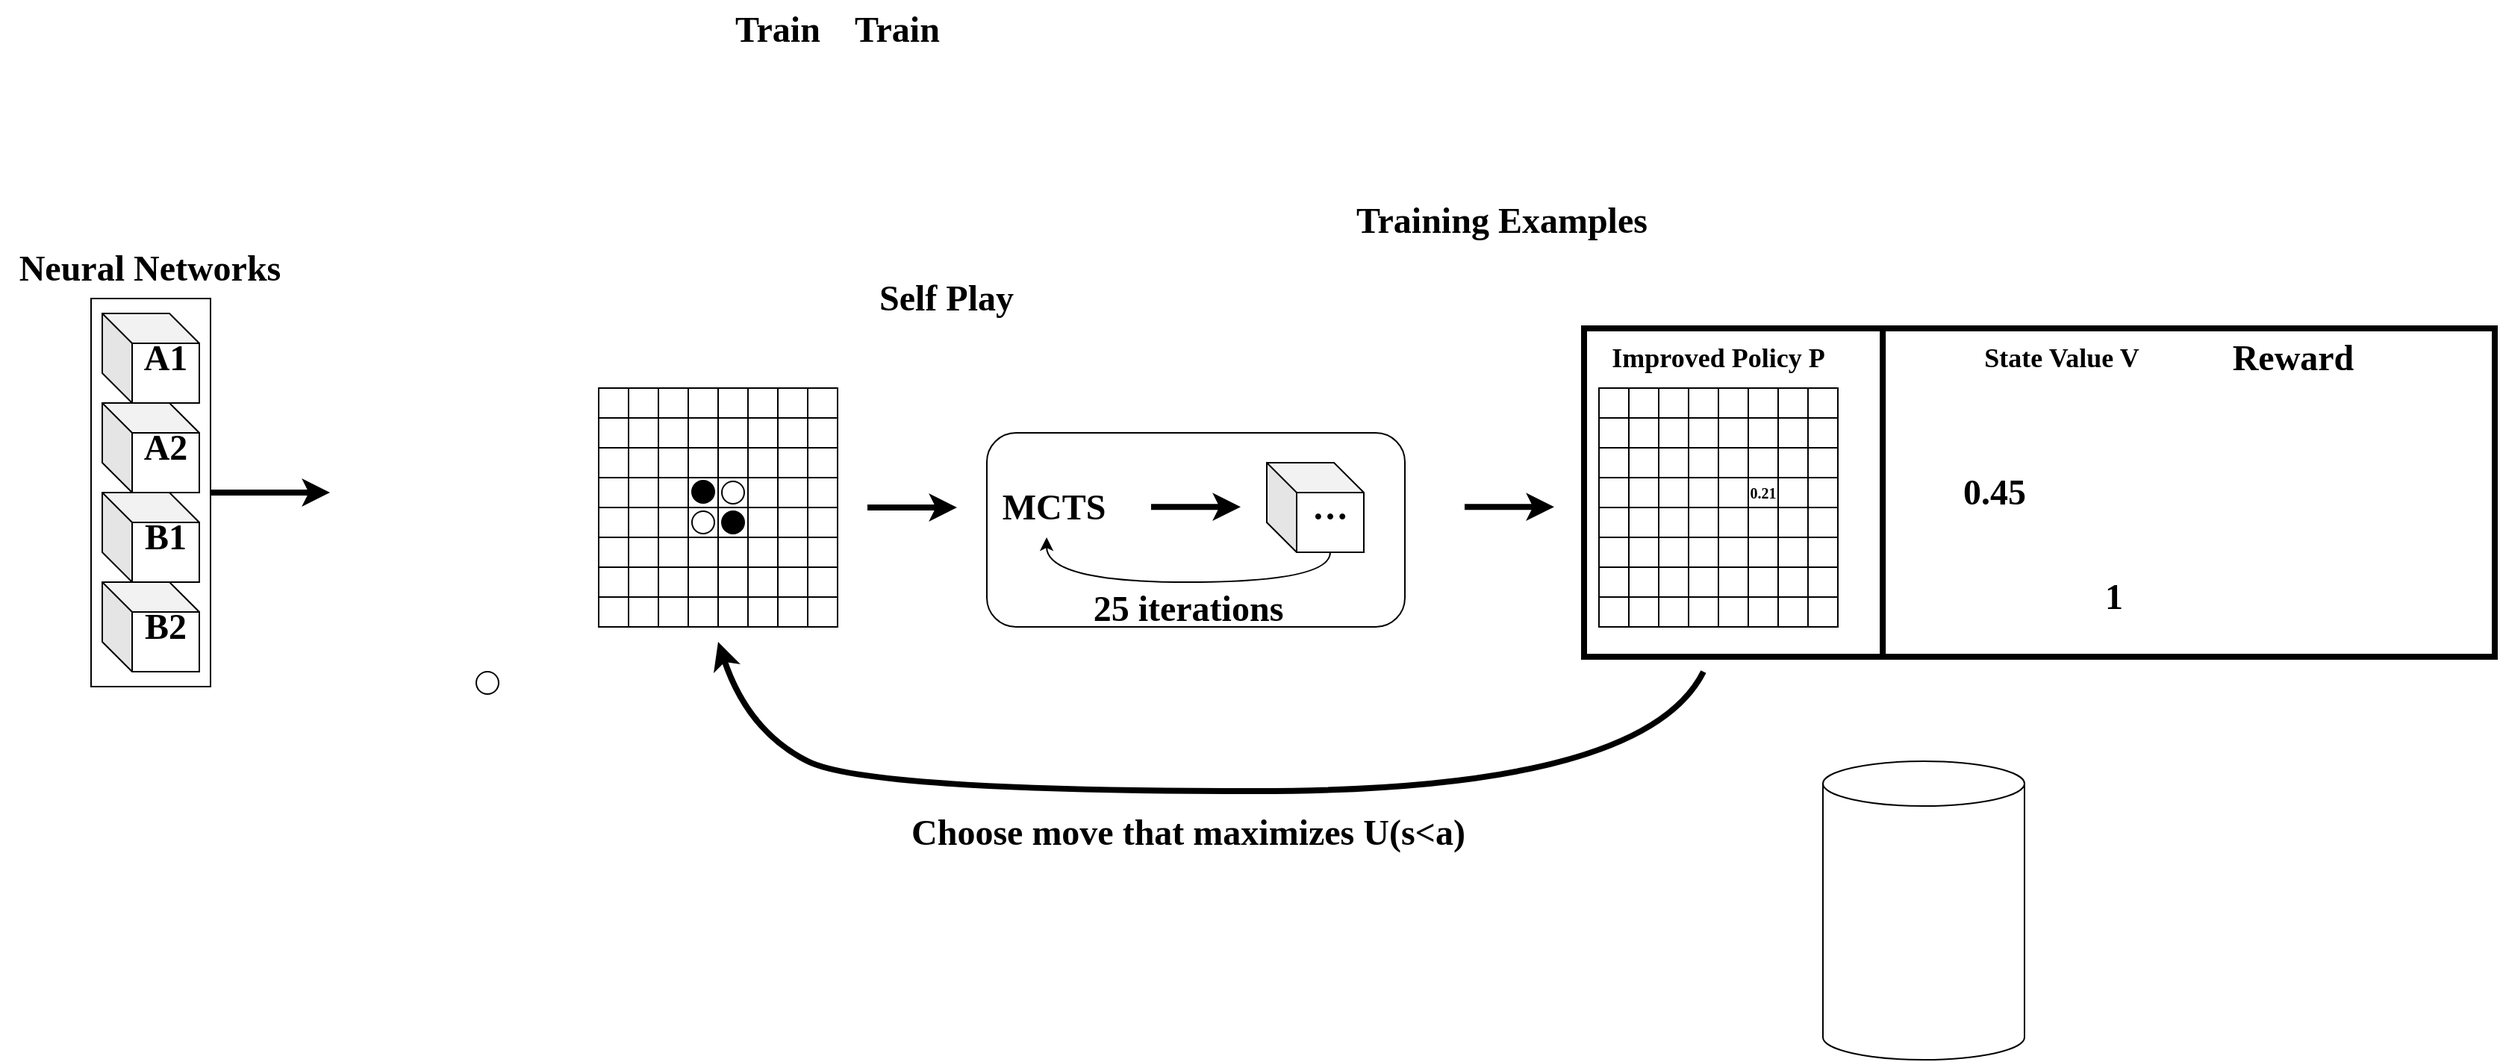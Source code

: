 <mxfile version="21.0.10" type="github">
  <diagram name="Page-1" id="_B4BeU5DoNyazo_gWRnJ">
    <mxGraphModel dx="440" dy="372" grid="1" gridSize="10" guides="1" tooltips="1" connect="1" arrows="1" fold="1" page="1" pageScale="1" pageWidth="1400" pageHeight="1100" math="0" shadow="0">
      <root>
        <mxCell id="0" />
        <mxCell id="1" parent="0" />
        <mxCell id="KX2G0ClOtOz7CE5KhIWY-155" value="" style="rounded=1;whiteSpace=wrap;html=1;fillColor=none;movable=1;resizable=1;rotatable=1;deletable=1;editable=1;locked=0;connectable=1;" vertex="1" parent="1">
          <mxGeometry x="760" y="520" width="280" height="130" as="geometry" />
        </mxCell>
        <mxCell id="ciVCbVhhYI-BDBuRR6O5-1" value="" style="shape=cube;whiteSpace=wrap;html=1;boundedLbl=1;backgroundOutline=1;darkOpacity=0.05;darkOpacity2=0.1;" parent="1" vertex="1">
          <mxGeometry x="167.5" y="440" width="65" height="60" as="geometry" />
        </mxCell>
        <mxCell id="ciVCbVhhYI-BDBuRR6O5-2" value="" style="shape=cube;whiteSpace=wrap;html=1;boundedLbl=1;backgroundOutline=1;darkOpacity=0.05;darkOpacity2=0.1;" parent="1" vertex="1">
          <mxGeometry x="167.5" y="500" width="65" height="60" as="geometry" />
        </mxCell>
        <mxCell id="ciVCbVhhYI-BDBuRR6O5-3" value="&lt;p style=&quot;line-height: 120%;&quot;&gt;&lt;b&gt;&lt;font style=&quot;font-size: 24px;&quot; face=&quot;Times New Roman&quot;&gt;Training Examples&lt;/font&gt;&lt;/b&gt;&lt;/p&gt;" style="text;html=1;strokeColor=none;fillColor=none;align=center;verticalAlign=middle;whiteSpace=wrap;rounded=0;" parent="1" vertex="1">
          <mxGeometry x="980" y="360" width="250" height="40" as="geometry" />
        </mxCell>
        <mxCell id="ciVCbVhhYI-BDBuRR6O5-4" value="&lt;b&gt;&lt;font style=&quot;font-size: 24px;&quot; face=&quot;Times New Roman&quot;&gt;Self Play&lt;/font&gt;&lt;/b&gt;" style="text;html=1;strokeColor=none;fillColor=none;align=center;verticalAlign=middle;whiteSpace=wrap;rounded=0;" parent="1" vertex="1">
          <mxGeometry x="652.5" y="410" width="160" height="40" as="geometry" />
        </mxCell>
        <mxCell id="ciVCbVhhYI-BDBuRR6O5-5" value="&lt;b&gt;&lt;font style=&quot;font-size: 24px;&quot; face=&quot;Times New Roman&quot;&gt;Train&lt;/font&gt;&lt;/b&gt;" style="text;html=1;strokeColor=none;fillColor=none;align=center;verticalAlign=middle;whiteSpace=wrap;rounded=0;" parent="1" vertex="1">
          <mxGeometry x="590" y="230" width="60" height="40" as="geometry" />
        </mxCell>
        <mxCell id="ciVCbVhhYI-BDBuRR6O5-6" value="&lt;b&gt;&lt;font style=&quot;font-size: 24px;&quot; face=&quot;Times New Roman&quot;&gt;Train&lt;/font&gt;&lt;/b&gt;" style="text;html=1;strokeColor=none;fillColor=none;align=center;verticalAlign=middle;whiteSpace=wrap;rounded=0;" parent="1" vertex="1">
          <mxGeometry x="670" y="230" width="60" height="40" as="geometry" />
        </mxCell>
        <mxCell id="ciVCbVhhYI-BDBuRR6O5-9" value="" style="shape=cube;whiteSpace=wrap;html=1;boundedLbl=1;backgroundOutline=1;darkOpacity=0.05;darkOpacity2=0.1;" parent="1" vertex="1">
          <mxGeometry x="167.5" y="560" width="65" height="60" as="geometry" />
        </mxCell>
        <mxCell id="ciVCbVhhYI-BDBuRR6O5-11" value="" style="rounded=0;whiteSpace=wrap;html=1;fillColor=none;" parent="1" vertex="1">
          <mxGeometry x="160" y="430" width="80" height="260" as="geometry" />
        </mxCell>
        <mxCell id="ciVCbVhhYI-BDBuRR6O5-12" value="&lt;b&gt;&lt;font style=&quot;font-size: 24px;&quot; face=&quot;Times New Roman&quot;&gt;Neural Networks&lt;/font&gt;&lt;/b&gt;" style="text;html=1;strokeColor=none;fillColor=none;align=center;verticalAlign=middle;whiteSpace=wrap;rounded=0;" parent="1" vertex="1">
          <mxGeometry x="99.38" y="390" width="201.25" height="40" as="geometry" />
        </mxCell>
        <mxCell id="ciVCbVhhYI-BDBuRR6O5-14" value="" style="shape=cube;whiteSpace=wrap;html=1;boundedLbl=1;backgroundOutline=1;darkOpacity=0.05;darkOpacity2=0.1;" parent="1" vertex="1">
          <mxGeometry x="167.5" y="620" width="65" height="60" as="geometry" />
        </mxCell>
        <mxCell id="ciVCbVhhYI-BDBuRR6O5-15" value="&lt;b&gt;&lt;font style=&quot;font-size: 24px;&quot; face=&quot;Times New Roman&quot;&gt;A1&lt;/font&gt;&lt;/b&gt;" style="text;html=1;strokeColor=none;fillColor=none;align=center;verticalAlign=middle;whiteSpace=wrap;rounded=0;" parent="1" vertex="1">
          <mxGeometry x="180" y="450" width="60" height="40" as="geometry" />
        </mxCell>
        <mxCell id="ciVCbVhhYI-BDBuRR6O5-16" value="&lt;font size=&quot;5&quot; face=&quot;Times New Roman&quot;&gt;&lt;b&gt;A2&lt;/b&gt;&lt;/font&gt;" style="text;html=1;strokeColor=none;fillColor=none;align=center;verticalAlign=middle;whiteSpace=wrap;rounded=0;" parent="1" vertex="1">
          <mxGeometry x="180" y="510" width="60" height="40" as="geometry" />
        </mxCell>
        <mxCell id="ciVCbVhhYI-BDBuRR6O5-17" value="&lt;font size=&quot;5&quot; face=&quot;Times New Roman&quot;&gt;&lt;b&gt;B1&lt;/b&gt;&lt;/font&gt;" style="text;html=1;strokeColor=none;fillColor=none;align=center;verticalAlign=middle;whiteSpace=wrap;rounded=0;" parent="1" vertex="1">
          <mxGeometry x="180" y="570" width="60" height="40" as="geometry" />
        </mxCell>
        <mxCell id="ciVCbVhhYI-BDBuRR6O5-18" value="&lt;font size=&quot;5&quot; face=&quot;Times New Roman&quot;&gt;&lt;b&gt;B2&lt;/b&gt;&lt;/font&gt;" style="text;html=1;strokeColor=none;fillColor=none;align=center;verticalAlign=middle;whiteSpace=wrap;rounded=0;" parent="1" vertex="1">
          <mxGeometry x="180" y="630" width="60" height="40" as="geometry" />
        </mxCell>
        <mxCell id="ciVCbVhhYI-BDBuRR6O5-20" value="" style="endArrow=classic;html=1;rounded=0;fontFamily=Helvetica;fontSize=12;fontColor=default;exitX=1;exitY=0.5;exitDx=0;exitDy=0;strokeWidth=4;" parent="1" source="ciVCbVhhYI-BDBuRR6O5-11" edge="1">
          <mxGeometry width="50" height="50" relative="1" as="geometry">
            <mxPoint x="270" y="570" as="sourcePoint" />
            <mxPoint x="320" y="560" as="targetPoint" />
          </mxGeometry>
        </mxCell>
        <mxCell id="KX2G0ClOtOz7CE5KhIWY-158" style="edgeStyle=orthogonalEdgeStyle;rounded=0;orthogonalLoop=1;jettySize=auto;html=1;entryX=0.429;entryY=1;entryDx=0;entryDy=0;entryPerimeter=0;curved=1;exitX=0;exitY=0;exitDx=42.5;exitDy=60;exitPerimeter=0;" edge="1" parent="1" source="ciVCbVhhYI-BDBuRR6O5-22" target="KX2G0ClOtOz7CE5KhIWY-154">
          <mxGeometry relative="1" as="geometry">
            <Array as="points">
              <mxPoint x="990" y="620" />
              <mxPoint x="800" y="620" />
            </Array>
          </mxGeometry>
        </mxCell>
        <mxCell id="ciVCbVhhYI-BDBuRR6O5-22" value="" style="shape=cube;whiteSpace=wrap;html=1;boundedLbl=1;backgroundOutline=1;darkOpacity=0.05;darkOpacity2=0.1;" parent="1" vertex="1">
          <mxGeometry x="947.5" y="540" width="65" height="60" as="geometry" />
        </mxCell>
        <mxCell id="ciVCbVhhYI-BDBuRR6O5-23" value="&lt;font size=&quot;5&quot; face=&quot;Times New Roman&quot;&gt;&lt;b&gt;…&lt;/b&gt;&lt;/font&gt;" style="text;html=1;strokeColor=none;fillColor=none;align=center;verticalAlign=middle;whiteSpace=wrap;rounded=0;" parent="1" vertex="1">
          <mxGeometry x="960" y="550" width="60" height="40" as="geometry" />
        </mxCell>
        <mxCell id="ciVCbVhhYI-BDBuRR6O5-24" value="" style="whiteSpace=wrap;html=1;aspect=fixed;rounded=0;strokeColor=default;fontFamily=Helvetica;fontSize=12;fontColor=default;fillColor=none;" parent="1" vertex="1">
          <mxGeometry x="500" y="490" width="20" height="20" as="geometry" />
        </mxCell>
        <mxCell id="ciVCbVhhYI-BDBuRR6O5-25" value="" style="whiteSpace=wrap;html=1;aspect=fixed;rounded=0;strokeColor=default;fontFamily=Helvetica;fontSize=12;fontColor=default;fillColor=none;" parent="1" vertex="1">
          <mxGeometry x="520" y="490" width="20" height="20" as="geometry" />
        </mxCell>
        <mxCell id="ciVCbVhhYI-BDBuRR6O5-26" value="" style="whiteSpace=wrap;html=1;aspect=fixed;rounded=0;strokeColor=default;fontFamily=Helvetica;fontSize=12;fontColor=default;fillColor=none;" parent="1" vertex="1">
          <mxGeometry x="540" y="490" width="20" height="20" as="geometry" />
        </mxCell>
        <mxCell id="ciVCbVhhYI-BDBuRR6O5-27" value="" style="whiteSpace=wrap;html=1;aspect=fixed;rounded=0;strokeColor=default;fontFamily=Helvetica;fontSize=12;fontColor=default;fillColor=none;" parent="1" vertex="1">
          <mxGeometry x="560" y="490" width="20" height="20" as="geometry" />
        </mxCell>
        <mxCell id="ciVCbVhhYI-BDBuRR6O5-28" value="" style="whiteSpace=wrap;html=1;aspect=fixed;rounded=0;strokeColor=default;fontFamily=Helvetica;fontSize=12;fontColor=default;fillColor=none;" parent="1" vertex="1">
          <mxGeometry x="580" y="490" width="20" height="20" as="geometry" />
        </mxCell>
        <mxCell id="ciVCbVhhYI-BDBuRR6O5-29" value="" style="whiteSpace=wrap;html=1;aspect=fixed;rounded=0;strokeColor=default;fontFamily=Helvetica;fontSize=12;fontColor=default;fillColor=none;" parent="1" vertex="1">
          <mxGeometry x="600" y="490" width="20" height="20" as="geometry" />
        </mxCell>
        <mxCell id="ciVCbVhhYI-BDBuRR6O5-30" value="" style="whiteSpace=wrap;html=1;aspect=fixed;rounded=0;strokeColor=default;fontFamily=Helvetica;fontSize=12;fontColor=default;fillColor=none;" parent="1" vertex="1">
          <mxGeometry x="620" y="490" width="20" height="20" as="geometry" />
        </mxCell>
        <mxCell id="ciVCbVhhYI-BDBuRR6O5-31" value="" style="whiteSpace=wrap;html=1;aspect=fixed;rounded=0;strokeColor=default;fontFamily=Helvetica;fontSize=12;fontColor=default;fillColor=none;" parent="1" vertex="1">
          <mxGeometry x="640" y="490" width="20" height="20" as="geometry" />
        </mxCell>
        <mxCell id="ciVCbVhhYI-BDBuRR6O5-40" value="" style="whiteSpace=wrap;html=1;aspect=fixed;rounded=0;strokeColor=default;fontFamily=Helvetica;fontSize=12;fontColor=default;fillColor=none;" parent="1" vertex="1">
          <mxGeometry x="500" y="510" width="20" height="20" as="geometry" />
        </mxCell>
        <mxCell id="ciVCbVhhYI-BDBuRR6O5-41" value="" style="whiteSpace=wrap;html=1;aspect=fixed;rounded=0;strokeColor=default;fontFamily=Helvetica;fontSize=12;fontColor=default;fillColor=none;" parent="1" vertex="1">
          <mxGeometry x="520" y="510" width="20" height="20" as="geometry" />
        </mxCell>
        <mxCell id="ciVCbVhhYI-BDBuRR6O5-42" value="" style="whiteSpace=wrap;html=1;aspect=fixed;rounded=0;strokeColor=default;fontFamily=Helvetica;fontSize=12;fontColor=default;fillColor=none;" parent="1" vertex="1">
          <mxGeometry x="540" y="510" width="20" height="20" as="geometry" />
        </mxCell>
        <mxCell id="ciVCbVhhYI-BDBuRR6O5-43" value="" style="whiteSpace=wrap;html=1;aspect=fixed;rounded=0;strokeColor=default;fontFamily=Helvetica;fontSize=12;fontColor=default;fillColor=none;" parent="1" vertex="1">
          <mxGeometry x="560" y="510" width="20" height="20" as="geometry" />
        </mxCell>
        <mxCell id="ciVCbVhhYI-BDBuRR6O5-44" value="" style="whiteSpace=wrap;html=1;aspect=fixed;rounded=0;strokeColor=default;fontFamily=Helvetica;fontSize=12;fontColor=default;fillColor=none;" parent="1" vertex="1">
          <mxGeometry x="580" y="510" width="20" height="20" as="geometry" />
        </mxCell>
        <mxCell id="ciVCbVhhYI-BDBuRR6O5-45" value="" style="whiteSpace=wrap;html=1;aspect=fixed;rounded=0;strokeColor=default;fontFamily=Helvetica;fontSize=12;fontColor=default;fillColor=none;" parent="1" vertex="1">
          <mxGeometry x="600" y="510" width="20" height="20" as="geometry" />
        </mxCell>
        <mxCell id="ciVCbVhhYI-BDBuRR6O5-46" value="" style="whiteSpace=wrap;html=1;aspect=fixed;rounded=0;strokeColor=default;fontFamily=Helvetica;fontSize=12;fontColor=default;fillColor=none;" parent="1" vertex="1">
          <mxGeometry x="620" y="510" width="20" height="20" as="geometry" />
        </mxCell>
        <mxCell id="ciVCbVhhYI-BDBuRR6O5-47" value="" style="whiteSpace=wrap;html=1;aspect=fixed;rounded=0;strokeColor=default;fontFamily=Helvetica;fontSize=12;fontColor=default;fillColor=none;" parent="1" vertex="1">
          <mxGeometry x="640" y="510" width="20" height="20" as="geometry" />
        </mxCell>
        <mxCell id="ciVCbVhhYI-BDBuRR6O5-48" value="" style="whiteSpace=wrap;html=1;aspect=fixed;rounded=0;strokeColor=default;fontFamily=Helvetica;fontSize=12;fontColor=default;fillColor=none;" parent="1" vertex="1">
          <mxGeometry x="500" y="530" width="20" height="20" as="geometry" />
        </mxCell>
        <mxCell id="ciVCbVhhYI-BDBuRR6O5-49" value="" style="whiteSpace=wrap;html=1;aspect=fixed;rounded=0;strokeColor=default;fontFamily=Helvetica;fontSize=12;fontColor=default;fillColor=none;" parent="1" vertex="1">
          <mxGeometry x="520" y="530" width="20" height="20" as="geometry" />
        </mxCell>
        <mxCell id="ciVCbVhhYI-BDBuRR6O5-50" value="" style="whiteSpace=wrap;html=1;aspect=fixed;rounded=0;strokeColor=default;fontFamily=Helvetica;fontSize=12;fontColor=default;fillColor=none;" parent="1" vertex="1">
          <mxGeometry x="540" y="530" width="20" height="20" as="geometry" />
        </mxCell>
        <mxCell id="ciVCbVhhYI-BDBuRR6O5-51" value="" style="whiteSpace=wrap;html=1;aspect=fixed;rounded=0;strokeColor=default;fontFamily=Helvetica;fontSize=12;fontColor=default;fillColor=none;" parent="1" vertex="1">
          <mxGeometry x="560" y="530" width="20" height="20" as="geometry" />
        </mxCell>
        <mxCell id="ciVCbVhhYI-BDBuRR6O5-52" value="" style="whiteSpace=wrap;html=1;aspect=fixed;rounded=0;strokeColor=default;fontFamily=Helvetica;fontSize=12;fontColor=default;fillColor=none;" parent="1" vertex="1">
          <mxGeometry x="580" y="530" width="20" height="20" as="geometry" />
        </mxCell>
        <mxCell id="ciVCbVhhYI-BDBuRR6O5-53" value="" style="whiteSpace=wrap;html=1;aspect=fixed;rounded=0;strokeColor=default;fontFamily=Helvetica;fontSize=12;fontColor=default;fillColor=none;" parent="1" vertex="1">
          <mxGeometry x="600" y="530" width="20" height="20" as="geometry" />
        </mxCell>
        <mxCell id="ciVCbVhhYI-BDBuRR6O5-54" value="" style="whiteSpace=wrap;html=1;aspect=fixed;rounded=0;strokeColor=default;fontFamily=Helvetica;fontSize=12;fontColor=default;fillColor=none;" parent="1" vertex="1">
          <mxGeometry x="620" y="530" width="20" height="20" as="geometry" />
        </mxCell>
        <mxCell id="ciVCbVhhYI-BDBuRR6O5-55" value="" style="whiteSpace=wrap;html=1;aspect=fixed;rounded=0;strokeColor=default;fontFamily=Helvetica;fontSize=12;fontColor=default;fillColor=none;" parent="1" vertex="1">
          <mxGeometry x="640" y="530" width="20" height="20" as="geometry" />
        </mxCell>
        <mxCell id="ciVCbVhhYI-BDBuRR6O5-80" value="" style="whiteSpace=wrap;html=1;aspect=fixed;rounded=0;strokeColor=default;fontFamily=Helvetica;fontSize=12;fontColor=default;fillColor=none;" parent="1" vertex="1">
          <mxGeometry x="500" y="550" width="20" height="20" as="geometry" />
        </mxCell>
        <mxCell id="ciVCbVhhYI-BDBuRR6O5-81" value="" style="whiteSpace=wrap;html=1;aspect=fixed;rounded=0;strokeColor=default;fontFamily=Helvetica;fontSize=12;fontColor=default;fillColor=none;" parent="1" vertex="1">
          <mxGeometry x="520" y="550" width="20" height="20" as="geometry" />
        </mxCell>
        <mxCell id="ciVCbVhhYI-BDBuRR6O5-82" value="" style="whiteSpace=wrap;html=1;aspect=fixed;rounded=0;strokeColor=default;fontFamily=Helvetica;fontSize=12;fontColor=default;fillColor=none;" parent="1" vertex="1">
          <mxGeometry x="540" y="550" width="20" height="20" as="geometry" />
        </mxCell>
        <mxCell id="ciVCbVhhYI-BDBuRR6O5-83" value="" style="whiteSpace=wrap;html=1;aspect=fixed;rounded=0;strokeColor=default;fontFamily=Helvetica;fontSize=12;fontColor=default;fillColor=none;" parent="1" vertex="1">
          <mxGeometry x="560" y="550" width="20" height="20" as="geometry" />
        </mxCell>
        <mxCell id="ciVCbVhhYI-BDBuRR6O5-84" value="" style="whiteSpace=wrap;html=1;aspect=fixed;rounded=0;strokeColor=default;fontFamily=Helvetica;fontSize=12;fontColor=default;fillColor=none;" parent="1" vertex="1">
          <mxGeometry x="580" y="550" width="20" height="20" as="geometry" />
        </mxCell>
        <mxCell id="ciVCbVhhYI-BDBuRR6O5-85" value="" style="whiteSpace=wrap;html=1;aspect=fixed;rounded=0;strokeColor=default;fontFamily=Helvetica;fontSize=12;fontColor=default;fillColor=none;" parent="1" vertex="1">
          <mxGeometry x="600" y="550" width="20" height="20" as="geometry" />
        </mxCell>
        <mxCell id="ciVCbVhhYI-BDBuRR6O5-86" value="" style="whiteSpace=wrap;html=1;aspect=fixed;rounded=0;strokeColor=default;fontFamily=Helvetica;fontSize=12;fontColor=default;fillColor=none;" parent="1" vertex="1">
          <mxGeometry x="620" y="550" width="20" height="20" as="geometry" />
        </mxCell>
        <mxCell id="ciVCbVhhYI-BDBuRR6O5-87" value="" style="whiteSpace=wrap;html=1;aspect=fixed;rounded=0;strokeColor=default;fontFamily=Helvetica;fontSize=12;fontColor=default;fillColor=none;" parent="1" vertex="1">
          <mxGeometry x="640" y="550" width="20" height="20" as="geometry" />
        </mxCell>
        <mxCell id="ciVCbVhhYI-BDBuRR6O5-216" value="" style="whiteSpace=wrap;html=1;aspect=fixed;rounded=0;strokeColor=default;fontFamily=Helvetica;fontSize=12;fontColor=default;fillColor=none;" parent="1" vertex="1">
          <mxGeometry x="500" y="570" width="20" height="20" as="geometry" />
        </mxCell>
        <mxCell id="ciVCbVhhYI-BDBuRR6O5-217" value="" style="whiteSpace=wrap;html=1;aspect=fixed;rounded=0;strokeColor=default;fontFamily=Helvetica;fontSize=12;fontColor=default;fillColor=none;" parent="1" vertex="1">
          <mxGeometry x="520" y="570" width="20" height="20" as="geometry" />
        </mxCell>
        <mxCell id="ciVCbVhhYI-BDBuRR6O5-218" value="" style="whiteSpace=wrap;html=1;aspect=fixed;rounded=0;strokeColor=default;fontFamily=Helvetica;fontSize=12;fontColor=default;fillColor=none;" parent="1" vertex="1">
          <mxGeometry x="540" y="570" width="20" height="20" as="geometry" />
        </mxCell>
        <mxCell id="ciVCbVhhYI-BDBuRR6O5-219" value="" style="whiteSpace=wrap;html=1;aspect=fixed;rounded=0;strokeColor=default;fontFamily=Helvetica;fontSize=12;fontColor=default;fillColor=none;" parent="1" vertex="1">
          <mxGeometry x="560" y="570" width="20" height="20" as="geometry" />
        </mxCell>
        <mxCell id="ciVCbVhhYI-BDBuRR6O5-220" value="" style="whiteSpace=wrap;html=1;aspect=fixed;rounded=0;strokeColor=default;fontFamily=Helvetica;fontSize=12;fontColor=default;fillColor=none;" parent="1" vertex="1">
          <mxGeometry x="580" y="570" width="20" height="20" as="geometry" />
        </mxCell>
        <mxCell id="ciVCbVhhYI-BDBuRR6O5-221" value="" style="whiteSpace=wrap;html=1;aspect=fixed;rounded=0;strokeColor=default;fontFamily=Helvetica;fontSize=12;fontColor=default;fillColor=none;" parent="1" vertex="1">
          <mxGeometry x="600" y="570" width="20" height="20" as="geometry" />
        </mxCell>
        <mxCell id="ciVCbVhhYI-BDBuRR6O5-222" value="" style="whiteSpace=wrap;html=1;aspect=fixed;rounded=0;strokeColor=default;fontFamily=Helvetica;fontSize=12;fontColor=default;fillColor=none;" parent="1" vertex="1">
          <mxGeometry x="620" y="570" width="20" height="20" as="geometry" />
        </mxCell>
        <mxCell id="ciVCbVhhYI-BDBuRR6O5-223" value="" style="whiteSpace=wrap;html=1;aspect=fixed;rounded=0;strokeColor=default;fontFamily=Helvetica;fontSize=12;fontColor=default;fillColor=none;" parent="1" vertex="1">
          <mxGeometry x="640" y="570" width="20" height="20" as="geometry" />
        </mxCell>
        <mxCell id="ciVCbVhhYI-BDBuRR6O5-224" value="" style="whiteSpace=wrap;html=1;aspect=fixed;rounded=0;strokeColor=default;fontFamily=Helvetica;fontSize=12;fontColor=default;fillColor=none;" parent="1" vertex="1">
          <mxGeometry x="500" y="590" width="20" height="20" as="geometry" />
        </mxCell>
        <mxCell id="ciVCbVhhYI-BDBuRR6O5-225" value="" style="whiteSpace=wrap;html=1;aspect=fixed;rounded=0;strokeColor=default;fontFamily=Helvetica;fontSize=12;fontColor=default;fillColor=none;" parent="1" vertex="1">
          <mxGeometry x="520" y="590" width="20" height="20" as="geometry" />
        </mxCell>
        <mxCell id="ciVCbVhhYI-BDBuRR6O5-226" value="" style="whiteSpace=wrap;html=1;aspect=fixed;rounded=0;strokeColor=default;fontFamily=Helvetica;fontSize=12;fontColor=default;fillColor=none;" parent="1" vertex="1">
          <mxGeometry x="540" y="590" width="20" height="20" as="geometry" />
        </mxCell>
        <mxCell id="ciVCbVhhYI-BDBuRR6O5-227" value="" style="whiteSpace=wrap;html=1;aspect=fixed;rounded=0;strokeColor=default;fontFamily=Helvetica;fontSize=12;fontColor=default;fillColor=none;" parent="1" vertex="1">
          <mxGeometry x="560" y="590" width="20" height="20" as="geometry" />
        </mxCell>
        <mxCell id="ciVCbVhhYI-BDBuRR6O5-228" value="" style="whiteSpace=wrap;html=1;aspect=fixed;rounded=0;strokeColor=default;fontFamily=Helvetica;fontSize=12;fontColor=default;fillColor=none;" parent="1" vertex="1">
          <mxGeometry x="580" y="590" width="20" height="20" as="geometry" />
        </mxCell>
        <mxCell id="ciVCbVhhYI-BDBuRR6O5-229" value="" style="whiteSpace=wrap;html=1;aspect=fixed;rounded=0;strokeColor=default;fontFamily=Helvetica;fontSize=12;fontColor=default;fillColor=none;" parent="1" vertex="1">
          <mxGeometry x="600" y="590" width="20" height="20" as="geometry" />
        </mxCell>
        <mxCell id="ciVCbVhhYI-BDBuRR6O5-230" value="" style="whiteSpace=wrap;html=1;aspect=fixed;rounded=0;strokeColor=default;fontFamily=Helvetica;fontSize=12;fontColor=default;fillColor=none;" parent="1" vertex="1">
          <mxGeometry x="620" y="590" width="20" height="20" as="geometry" />
        </mxCell>
        <mxCell id="ciVCbVhhYI-BDBuRR6O5-231" value="" style="whiteSpace=wrap;html=1;aspect=fixed;rounded=0;strokeColor=default;fontFamily=Helvetica;fontSize=12;fontColor=default;fillColor=none;" parent="1" vertex="1">
          <mxGeometry x="640" y="590" width="20" height="20" as="geometry" />
        </mxCell>
        <mxCell id="ciVCbVhhYI-BDBuRR6O5-232" value="" style="whiteSpace=wrap;html=1;aspect=fixed;rounded=0;strokeColor=default;fontFamily=Helvetica;fontSize=12;fontColor=default;fillColor=none;" parent="1" vertex="1">
          <mxGeometry x="500" y="610" width="20" height="20" as="geometry" />
        </mxCell>
        <mxCell id="ciVCbVhhYI-BDBuRR6O5-233" value="" style="whiteSpace=wrap;html=1;aspect=fixed;rounded=0;strokeColor=default;fontFamily=Helvetica;fontSize=12;fontColor=default;fillColor=none;" parent="1" vertex="1">
          <mxGeometry x="520" y="610" width="20" height="20" as="geometry" />
        </mxCell>
        <mxCell id="ciVCbVhhYI-BDBuRR6O5-234" value="" style="whiteSpace=wrap;html=1;aspect=fixed;rounded=0;strokeColor=default;fontFamily=Helvetica;fontSize=12;fontColor=default;fillColor=none;" parent="1" vertex="1">
          <mxGeometry x="540" y="610" width="20" height="20" as="geometry" />
        </mxCell>
        <mxCell id="ciVCbVhhYI-BDBuRR6O5-235" value="" style="whiteSpace=wrap;html=1;aspect=fixed;rounded=0;strokeColor=default;fontFamily=Helvetica;fontSize=12;fontColor=default;fillColor=none;" parent="1" vertex="1">
          <mxGeometry x="560" y="610" width="20" height="20" as="geometry" />
        </mxCell>
        <mxCell id="ciVCbVhhYI-BDBuRR6O5-236" value="" style="whiteSpace=wrap;html=1;aspect=fixed;rounded=0;strokeColor=default;fontFamily=Helvetica;fontSize=12;fontColor=default;fillColor=none;" parent="1" vertex="1">
          <mxGeometry x="580" y="610" width="20" height="20" as="geometry" />
        </mxCell>
        <mxCell id="ciVCbVhhYI-BDBuRR6O5-237" value="" style="whiteSpace=wrap;html=1;aspect=fixed;rounded=0;strokeColor=default;fontFamily=Helvetica;fontSize=12;fontColor=default;fillColor=none;" parent="1" vertex="1">
          <mxGeometry x="600" y="610" width="20" height="20" as="geometry" />
        </mxCell>
        <mxCell id="ciVCbVhhYI-BDBuRR6O5-238" value="" style="whiteSpace=wrap;html=1;aspect=fixed;rounded=0;strokeColor=default;fontFamily=Helvetica;fontSize=12;fontColor=default;fillColor=none;" parent="1" vertex="1">
          <mxGeometry x="620" y="610" width="20" height="20" as="geometry" />
        </mxCell>
        <mxCell id="ciVCbVhhYI-BDBuRR6O5-239" value="" style="whiteSpace=wrap;html=1;aspect=fixed;rounded=0;strokeColor=default;fontFamily=Helvetica;fontSize=12;fontColor=default;fillColor=none;" parent="1" vertex="1">
          <mxGeometry x="640" y="610" width="20" height="20" as="geometry" />
        </mxCell>
        <mxCell id="ciVCbVhhYI-BDBuRR6O5-240" value="" style="whiteSpace=wrap;html=1;aspect=fixed;rounded=0;strokeColor=default;fontFamily=Helvetica;fontSize=12;fontColor=default;fillColor=none;" parent="1" vertex="1">
          <mxGeometry x="500" y="630" width="20" height="20" as="geometry" />
        </mxCell>
        <mxCell id="ciVCbVhhYI-BDBuRR6O5-241" value="" style="whiteSpace=wrap;html=1;aspect=fixed;rounded=0;strokeColor=default;fontFamily=Helvetica;fontSize=12;fontColor=default;fillColor=none;" parent="1" vertex="1">
          <mxGeometry x="520" y="630" width="20" height="20" as="geometry" />
        </mxCell>
        <mxCell id="ciVCbVhhYI-BDBuRR6O5-242" value="" style="whiteSpace=wrap;html=1;aspect=fixed;rounded=0;strokeColor=default;fontFamily=Helvetica;fontSize=12;fontColor=default;fillColor=none;" parent="1" vertex="1">
          <mxGeometry x="540" y="630" width="20" height="20" as="geometry" />
        </mxCell>
        <mxCell id="ciVCbVhhYI-BDBuRR6O5-243" value="" style="whiteSpace=wrap;html=1;aspect=fixed;rounded=0;strokeColor=default;fontFamily=Helvetica;fontSize=12;fontColor=default;fillColor=none;" parent="1" vertex="1">
          <mxGeometry x="560" y="630" width="20" height="20" as="geometry" />
        </mxCell>
        <mxCell id="ciVCbVhhYI-BDBuRR6O5-244" value="" style="whiteSpace=wrap;html=1;aspect=fixed;rounded=0;strokeColor=default;fontFamily=Helvetica;fontSize=12;fontColor=default;fillColor=none;" parent="1" vertex="1">
          <mxGeometry x="580" y="630" width="20" height="20" as="geometry" />
        </mxCell>
        <mxCell id="ciVCbVhhYI-BDBuRR6O5-245" value="" style="whiteSpace=wrap;html=1;aspect=fixed;rounded=0;strokeColor=default;fontFamily=Helvetica;fontSize=12;fontColor=default;fillColor=none;" parent="1" vertex="1">
          <mxGeometry x="600" y="630" width="20" height="20" as="geometry" />
        </mxCell>
        <mxCell id="ciVCbVhhYI-BDBuRR6O5-246" value="" style="whiteSpace=wrap;html=1;aspect=fixed;rounded=0;strokeColor=default;fontFamily=Helvetica;fontSize=12;fontColor=default;fillColor=none;" parent="1" vertex="1">
          <mxGeometry x="620" y="630" width="20" height="20" as="geometry" />
        </mxCell>
        <mxCell id="ciVCbVhhYI-BDBuRR6O5-247" value="" style="whiteSpace=wrap;html=1;aspect=fixed;rounded=0;strokeColor=default;fontFamily=Helvetica;fontSize=12;fontColor=default;fillColor=none;" parent="1" vertex="1">
          <mxGeometry x="640" y="630" width="20" height="20" as="geometry" />
        </mxCell>
        <mxCell id="ciVCbVhhYI-BDBuRR6O5-250" value="" style="ellipse;whiteSpace=wrap;html=1;aspect=fixed;rounded=0;strokeColor=default;fontFamily=Helvetica;fontSize=12;fontColor=default;fillColor=#000000;" parent="1" vertex="1">
          <mxGeometry x="562.5" y="552" width="15" height="15" as="geometry" />
        </mxCell>
        <mxCell id="ciVCbVhhYI-BDBuRR6O5-251" value="" style="ellipse;whiteSpace=wrap;html=1;aspect=fixed;rounded=0;strokeColor=default;fontFamily=Helvetica;fontSize=12;fontColor=default;fillColor=none;" parent="1" vertex="1">
          <mxGeometry x="418" y="680" width="15" height="15" as="geometry" />
        </mxCell>
        <mxCell id="ciVCbVhhYI-BDBuRR6O5-252" value="" style="ellipse;whiteSpace=wrap;html=1;aspect=fixed;rounded=0;strokeColor=default;fontFamily=Helvetica;fontSize=12;fontColor=default;fillColor=#000000;" parent="1" vertex="1">
          <mxGeometry x="582.5" y="572.5" width="15" height="15" as="geometry" />
        </mxCell>
        <mxCell id="ciVCbVhhYI-BDBuRR6O5-253" value="" style="ellipse;whiteSpace=wrap;html=1;aspect=fixed;rounded=0;strokeColor=default;fontFamily=Helvetica;fontSize=12;fontColor=default;fillColor=none;" parent="1" vertex="1">
          <mxGeometry x="562.5" y="572.5" width="15" height="15" as="geometry" />
        </mxCell>
        <mxCell id="ciVCbVhhYI-BDBuRR6O5-254" value="" style="ellipse;whiteSpace=wrap;html=1;aspect=fixed;rounded=0;strokeColor=default;fontFamily=Helvetica;fontSize=12;fontColor=default;fillColor=none;" parent="1" vertex="1">
          <mxGeometry x="582.5" y="552.5" width="15" height="15" as="geometry" />
        </mxCell>
        <mxCell id="KX2G0ClOtOz7CE5KhIWY-3" value="" style="whiteSpace=wrap;html=1;aspect=fixed;rounded=0;strokeColor=default;fontFamily=Helvetica;fontSize=12;fontColor=default;fillColor=none;" vertex="1" parent="1">
          <mxGeometry x="1170" y="490" width="20" height="20" as="geometry" />
        </mxCell>
        <mxCell id="KX2G0ClOtOz7CE5KhIWY-4" value="" style="whiteSpace=wrap;html=1;aspect=fixed;rounded=0;strokeColor=default;fontFamily=Helvetica;fontSize=12;fontColor=default;fillColor=none;" vertex="1" parent="1">
          <mxGeometry x="1190" y="490" width="20" height="20" as="geometry" />
        </mxCell>
        <mxCell id="KX2G0ClOtOz7CE5KhIWY-5" value="" style="whiteSpace=wrap;html=1;aspect=fixed;rounded=0;strokeColor=default;fontFamily=Helvetica;fontSize=12;fontColor=default;fillColor=none;" vertex="1" parent="1">
          <mxGeometry x="1210" y="490" width="20" height="20" as="geometry" />
        </mxCell>
        <mxCell id="KX2G0ClOtOz7CE5KhIWY-6" value="" style="whiteSpace=wrap;html=1;aspect=fixed;rounded=0;strokeColor=default;fontFamily=Helvetica;fontSize=12;fontColor=default;fillColor=none;" vertex="1" parent="1">
          <mxGeometry x="1230" y="490" width="20" height="20" as="geometry" />
        </mxCell>
        <mxCell id="KX2G0ClOtOz7CE5KhIWY-7" value="" style="whiteSpace=wrap;html=1;aspect=fixed;rounded=0;strokeColor=default;fontFamily=Helvetica;fontSize=12;fontColor=default;fillColor=none;" vertex="1" parent="1">
          <mxGeometry x="1250" y="490" width="20" height="20" as="geometry" />
        </mxCell>
        <mxCell id="KX2G0ClOtOz7CE5KhIWY-8" value="" style="whiteSpace=wrap;html=1;aspect=fixed;rounded=0;strokeColor=default;fontFamily=Helvetica;fontSize=12;fontColor=default;fillColor=none;" vertex="1" parent="1">
          <mxGeometry x="1270" y="490" width="20" height="20" as="geometry" />
        </mxCell>
        <mxCell id="KX2G0ClOtOz7CE5KhIWY-9" value="" style="whiteSpace=wrap;html=1;aspect=fixed;rounded=0;strokeColor=default;fontFamily=Helvetica;fontSize=12;fontColor=default;fillColor=none;" vertex="1" parent="1">
          <mxGeometry x="1290" y="490" width="20" height="20" as="geometry" />
        </mxCell>
        <mxCell id="KX2G0ClOtOz7CE5KhIWY-10" value="" style="whiteSpace=wrap;html=1;aspect=fixed;rounded=0;strokeColor=default;fontFamily=Helvetica;fontSize=12;fontColor=default;fillColor=none;" vertex="1" parent="1">
          <mxGeometry x="1310" y="490" width="20" height="20" as="geometry" />
        </mxCell>
        <mxCell id="KX2G0ClOtOz7CE5KhIWY-11" value="" style="whiteSpace=wrap;html=1;aspect=fixed;rounded=0;strokeColor=default;fontFamily=Helvetica;fontSize=12;fontColor=default;fillColor=none;" vertex="1" parent="1">
          <mxGeometry x="1170" y="510" width="20" height="20" as="geometry" />
        </mxCell>
        <mxCell id="KX2G0ClOtOz7CE5KhIWY-12" value="" style="whiteSpace=wrap;html=1;aspect=fixed;rounded=0;strokeColor=default;fontFamily=Helvetica;fontSize=12;fontColor=default;fillColor=none;" vertex="1" parent="1">
          <mxGeometry x="1190" y="510" width="20" height="20" as="geometry" />
        </mxCell>
        <mxCell id="KX2G0ClOtOz7CE5KhIWY-13" value="" style="whiteSpace=wrap;html=1;aspect=fixed;rounded=0;strokeColor=default;fontFamily=Helvetica;fontSize=12;fontColor=default;fillColor=none;" vertex="1" parent="1">
          <mxGeometry x="1210" y="510" width="20" height="20" as="geometry" />
        </mxCell>
        <mxCell id="KX2G0ClOtOz7CE5KhIWY-14" value="" style="whiteSpace=wrap;html=1;aspect=fixed;rounded=0;strokeColor=default;fontFamily=Helvetica;fontSize=12;fontColor=default;fillColor=none;" vertex="1" parent="1">
          <mxGeometry x="1230" y="510" width="20" height="20" as="geometry" />
        </mxCell>
        <mxCell id="KX2G0ClOtOz7CE5KhIWY-15" value="" style="whiteSpace=wrap;html=1;aspect=fixed;rounded=0;strokeColor=default;fontFamily=Helvetica;fontSize=12;fontColor=default;fillColor=none;" vertex="1" parent="1">
          <mxGeometry x="1250" y="510" width="20" height="20" as="geometry" />
        </mxCell>
        <mxCell id="KX2G0ClOtOz7CE5KhIWY-16" value="" style="whiteSpace=wrap;html=1;aspect=fixed;rounded=0;strokeColor=default;fontFamily=Helvetica;fontSize=12;fontColor=default;fillColor=none;" vertex="1" parent="1">
          <mxGeometry x="1270" y="510" width="20" height="20" as="geometry" />
        </mxCell>
        <mxCell id="KX2G0ClOtOz7CE5KhIWY-17" value="" style="whiteSpace=wrap;html=1;aspect=fixed;rounded=0;strokeColor=default;fontFamily=Helvetica;fontSize=12;fontColor=default;fillColor=none;" vertex="1" parent="1">
          <mxGeometry x="1290" y="510" width="20" height="20" as="geometry" />
        </mxCell>
        <mxCell id="KX2G0ClOtOz7CE5KhIWY-18" value="" style="whiteSpace=wrap;html=1;aspect=fixed;rounded=0;strokeColor=default;fontFamily=Helvetica;fontSize=12;fontColor=default;fillColor=none;" vertex="1" parent="1">
          <mxGeometry x="1310" y="510" width="20" height="20" as="geometry" />
        </mxCell>
        <mxCell id="KX2G0ClOtOz7CE5KhIWY-19" value="" style="whiteSpace=wrap;html=1;aspect=fixed;rounded=0;strokeColor=default;fontFamily=Helvetica;fontSize=12;fontColor=default;fillColor=none;" vertex="1" parent="1">
          <mxGeometry x="1170" y="530" width="20" height="20" as="geometry" />
        </mxCell>
        <mxCell id="KX2G0ClOtOz7CE5KhIWY-20" value="" style="whiteSpace=wrap;html=1;aspect=fixed;rounded=0;strokeColor=default;fontFamily=Helvetica;fontSize=12;fontColor=default;fillColor=none;" vertex="1" parent="1">
          <mxGeometry x="1190" y="530" width="20" height="20" as="geometry" />
        </mxCell>
        <mxCell id="KX2G0ClOtOz7CE5KhIWY-21" value="" style="whiteSpace=wrap;html=1;aspect=fixed;rounded=0;strokeColor=default;fontFamily=Helvetica;fontSize=12;fontColor=default;fillColor=none;" vertex="1" parent="1">
          <mxGeometry x="1210" y="530" width="20" height="20" as="geometry" />
        </mxCell>
        <mxCell id="KX2G0ClOtOz7CE5KhIWY-22" value="" style="whiteSpace=wrap;html=1;aspect=fixed;rounded=0;strokeColor=default;fontFamily=Helvetica;fontSize=12;fontColor=default;fillColor=none;" vertex="1" parent="1">
          <mxGeometry x="1230" y="530" width="20" height="20" as="geometry" />
        </mxCell>
        <mxCell id="KX2G0ClOtOz7CE5KhIWY-23" value="" style="whiteSpace=wrap;html=1;aspect=fixed;rounded=0;strokeColor=default;fontFamily=Helvetica;fontSize=12;fontColor=default;fillColor=none;" vertex="1" parent="1">
          <mxGeometry x="1250" y="530" width="20" height="20" as="geometry" />
        </mxCell>
        <mxCell id="KX2G0ClOtOz7CE5KhIWY-24" value="" style="whiteSpace=wrap;html=1;aspect=fixed;rounded=0;strokeColor=default;fontFamily=Helvetica;fontSize=12;fontColor=default;fillColor=none;" vertex="1" parent="1">
          <mxGeometry x="1270" y="530" width="20" height="20" as="geometry" />
        </mxCell>
        <mxCell id="KX2G0ClOtOz7CE5KhIWY-25" value="" style="whiteSpace=wrap;html=1;aspect=fixed;rounded=0;strokeColor=default;fontFamily=Helvetica;fontSize=12;fontColor=default;fillColor=none;" vertex="1" parent="1">
          <mxGeometry x="1290" y="530" width="20" height="20" as="geometry" />
        </mxCell>
        <mxCell id="KX2G0ClOtOz7CE5KhIWY-26" value="" style="whiteSpace=wrap;html=1;aspect=fixed;rounded=0;strokeColor=default;fontFamily=Helvetica;fontSize=12;fontColor=default;fillColor=none;" vertex="1" parent="1">
          <mxGeometry x="1310" y="530" width="20" height="20" as="geometry" />
        </mxCell>
        <mxCell id="KX2G0ClOtOz7CE5KhIWY-27" value="" style="whiteSpace=wrap;html=1;aspect=fixed;rounded=0;strokeColor=default;fontFamily=Helvetica;fontSize=12;fontColor=default;fillColor=none;" vertex="1" parent="1">
          <mxGeometry x="1170" y="550" width="20" height="20" as="geometry" />
        </mxCell>
        <mxCell id="KX2G0ClOtOz7CE5KhIWY-28" value="" style="whiteSpace=wrap;html=1;aspect=fixed;rounded=0;strokeColor=default;fontFamily=Helvetica;fontSize=12;fontColor=default;fillColor=none;" vertex="1" parent="1">
          <mxGeometry x="1190" y="550" width="20" height="20" as="geometry" />
        </mxCell>
        <mxCell id="KX2G0ClOtOz7CE5KhIWY-29" value="" style="whiteSpace=wrap;html=1;aspect=fixed;rounded=0;strokeColor=default;fontFamily=Helvetica;fontSize=12;fontColor=default;fillColor=none;" vertex="1" parent="1">
          <mxGeometry x="1210" y="550" width="20" height="20" as="geometry" />
        </mxCell>
        <mxCell id="KX2G0ClOtOz7CE5KhIWY-30" value="" style="whiteSpace=wrap;html=1;aspect=fixed;rounded=0;strokeColor=default;fontFamily=Helvetica;fontSize=12;fontColor=default;fillColor=none;" vertex="1" parent="1">
          <mxGeometry x="1230" y="550" width="20" height="20" as="geometry" />
        </mxCell>
        <mxCell id="KX2G0ClOtOz7CE5KhIWY-31" value="" style="whiteSpace=wrap;html=1;aspect=fixed;rounded=0;strokeColor=default;fontFamily=Helvetica;fontSize=12;fontColor=default;fillColor=none;" vertex="1" parent="1">
          <mxGeometry x="1250" y="550" width="20" height="20" as="geometry" />
        </mxCell>
        <mxCell id="KX2G0ClOtOz7CE5KhIWY-32" value="" style="whiteSpace=wrap;html=1;aspect=fixed;rounded=0;strokeColor=default;fontFamily=Helvetica;fontSize=12;fontColor=default;fillColor=none;" vertex="1" parent="1">
          <mxGeometry x="1270" y="550" width="20" height="20" as="geometry" />
        </mxCell>
        <mxCell id="KX2G0ClOtOz7CE5KhIWY-33" value="" style="whiteSpace=wrap;html=1;aspect=fixed;rounded=0;strokeColor=default;fontFamily=Helvetica;fontSize=12;fontColor=default;fillColor=none;" vertex="1" parent="1">
          <mxGeometry x="1290" y="550" width="20" height="20" as="geometry" />
        </mxCell>
        <mxCell id="KX2G0ClOtOz7CE5KhIWY-34" value="" style="whiteSpace=wrap;html=1;aspect=fixed;rounded=0;strokeColor=default;fontFamily=Helvetica;fontSize=12;fontColor=default;fillColor=none;" vertex="1" parent="1">
          <mxGeometry x="1310" y="550" width="20" height="20" as="geometry" />
        </mxCell>
        <mxCell id="KX2G0ClOtOz7CE5KhIWY-35" value="" style="whiteSpace=wrap;html=1;aspect=fixed;rounded=0;strokeColor=default;fontFamily=Helvetica;fontSize=12;fontColor=default;fillColor=none;" vertex="1" parent="1">
          <mxGeometry x="1170" y="570" width="20" height="20" as="geometry" />
        </mxCell>
        <mxCell id="KX2G0ClOtOz7CE5KhIWY-36" value="" style="whiteSpace=wrap;html=1;aspect=fixed;rounded=0;strokeColor=default;fontFamily=Helvetica;fontSize=12;fontColor=default;fillColor=none;" vertex="1" parent="1">
          <mxGeometry x="1190" y="570" width="20" height="20" as="geometry" />
        </mxCell>
        <mxCell id="KX2G0ClOtOz7CE5KhIWY-37" value="" style="whiteSpace=wrap;html=1;aspect=fixed;rounded=0;strokeColor=default;fontFamily=Helvetica;fontSize=12;fontColor=default;fillColor=none;" vertex="1" parent="1">
          <mxGeometry x="1210" y="570" width="20" height="20" as="geometry" />
        </mxCell>
        <mxCell id="KX2G0ClOtOz7CE5KhIWY-38" value="" style="whiteSpace=wrap;html=1;aspect=fixed;rounded=0;strokeColor=default;fontFamily=Helvetica;fontSize=12;fontColor=default;fillColor=none;" vertex="1" parent="1">
          <mxGeometry x="1230" y="570" width="20" height="20" as="geometry" />
        </mxCell>
        <mxCell id="KX2G0ClOtOz7CE5KhIWY-39" value="" style="whiteSpace=wrap;html=1;aspect=fixed;rounded=0;strokeColor=default;fontFamily=Helvetica;fontSize=12;fontColor=default;fillColor=none;" vertex="1" parent="1">
          <mxGeometry x="1250" y="570" width="20" height="20" as="geometry" />
        </mxCell>
        <mxCell id="KX2G0ClOtOz7CE5KhIWY-40" value="" style="whiteSpace=wrap;html=1;aspect=fixed;rounded=0;strokeColor=default;fontFamily=Helvetica;fontSize=12;fontColor=default;fillColor=none;" vertex="1" parent="1">
          <mxGeometry x="1270" y="570" width="20" height="20" as="geometry" />
        </mxCell>
        <mxCell id="KX2G0ClOtOz7CE5KhIWY-41" value="" style="whiteSpace=wrap;html=1;aspect=fixed;rounded=0;strokeColor=default;fontFamily=Helvetica;fontSize=12;fontColor=default;fillColor=none;" vertex="1" parent="1">
          <mxGeometry x="1290" y="570" width="20" height="20" as="geometry" />
        </mxCell>
        <mxCell id="KX2G0ClOtOz7CE5KhIWY-42" value="" style="whiteSpace=wrap;html=1;aspect=fixed;rounded=0;strokeColor=default;fontFamily=Helvetica;fontSize=12;fontColor=default;fillColor=none;" vertex="1" parent="1">
          <mxGeometry x="1310" y="570" width="20" height="20" as="geometry" />
        </mxCell>
        <mxCell id="KX2G0ClOtOz7CE5KhIWY-43" value="" style="whiteSpace=wrap;html=1;aspect=fixed;rounded=0;strokeColor=default;fontFamily=Helvetica;fontSize=12;fontColor=default;fillColor=none;" vertex="1" parent="1">
          <mxGeometry x="1170" y="590" width="20" height="20" as="geometry" />
        </mxCell>
        <mxCell id="KX2G0ClOtOz7CE5KhIWY-44" value="" style="whiteSpace=wrap;html=1;aspect=fixed;rounded=0;strokeColor=default;fontFamily=Helvetica;fontSize=12;fontColor=default;fillColor=none;" vertex="1" parent="1">
          <mxGeometry x="1190" y="590" width="20" height="20" as="geometry" />
        </mxCell>
        <mxCell id="KX2G0ClOtOz7CE5KhIWY-45" value="" style="whiteSpace=wrap;html=1;aspect=fixed;rounded=0;strokeColor=default;fontFamily=Helvetica;fontSize=12;fontColor=default;fillColor=none;" vertex="1" parent="1">
          <mxGeometry x="1210" y="590" width="20" height="20" as="geometry" />
        </mxCell>
        <mxCell id="KX2G0ClOtOz7CE5KhIWY-46" value="" style="whiteSpace=wrap;html=1;aspect=fixed;rounded=0;strokeColor=default;fontFamily=Helvetica;fontSize=12;fontColor=default;fillColor=none;" vertex="1" parent="1">
          <mxGeometry x="1230" y="590" width="20" height="20" as="geometry" />
        </mxCell>
        <mxCell id="KX2G0ClOtOz7CE5KhIWY-47" value="" style="whiteSpace=wrap;html=1;aspect=fixed;rounded=0;strokeColor=default;fontFamily=Helvetica;fontSize=12;fontColor=default;fillColor=none;" vertex="1" parent="1">
          <mxGeometry x="1250" y="590" width="20" height="20" as="geometry" />
        </mxCell>
        <mxCell id="KX2G0ClOtOz7CE5KhIWY-48" value="" style="whiteSpace=wrap;html=1;aspect=fixed;rounded=0;strokeColor=default;fontFamily=Helvetica;fontSize=12;fontColor=default;fillColor=none;" vertex="1" parent="1">
          <mxGeometry x="1270" y="590" width="20" height="20" as="geometry" />
        </mxCell>
        <mxCell id="KX2G0ClOtOz7CE5KhIWY-49" value="" style="whiteSpace=wrap;html=1;aspect=fixed;rounded=0;strokeColor=default;fontFamily=Helvetica;fontSize=12;fontColor=default;fillColor=none;" vertex="1" parent="1">
          <mxGeometry x="1290" y="590" width="20" height="20" as="geometry" />
        </mxCell>
        <mxCell id="KX2G0ClOtOz7CE5KhIWY-50" value="" style="whiteSpace=wrap;html=1;aspect=fixed;rounded=0;strokeColor=default;fontFamily=Helvetica;fontSize=12;fontColor=default;fillColor=none;" vertex="1" parent="1">
          <mxGeometry x="1310" y="590" width="20" height="20" as="geometry" />
        </mxCell>
        <mxCell id="KX2G0ClOtOz7CE5KhIWY-51" value="" style="whiteSpace=wrap;html=1;aspect=fixed;rounded=0;strokeColor=default;fontFamily=Helvetica;fontSize=12;fontColor=default;fillColor=none;" vertex="1" parent="1">
          <mxGeometry x="1170" y="610" width="20" height="20" as="geometry" />
        </mxCell>
        <mxCell id="KX2G0ClOtOz7CE5KhIWY-52" value="" style="whiteSpace=wrap;html=1;aspect=fixed;rounded=0;strokeColor=default;fontFamily=Helvetica;fontSize=12;fontColor=default;fillColor=none;" vertex="1" parent="1">
          <mxGeometry x="1190" y="610" width="20" height="20" as="geometry" />
        </mxCell>
        <mxCell id="KX2G0ClOtOz7CE5KhIWY-53" value="" style="whiteSpace=wrap;html=1;aspect=fixed;rounded=0;strokeColor=default;fontFamily=Helvetica;fontSize=12;fontColor=default;fillColor=none;" vertex="1" parent="1">
          <mxGeometry x="1210" y="610" width="20" height="20" as="geometry" />
        </mxCell>
        <mxCell id="KX2G0ClOtOz7CE5KhIWY-54" value="" style="whiteSpace=wrap;html=1;aspect=fixed;rounded=0;strokeColor=default;fontFamily=Helvetica;fontSize=12;fontColor=default;fillColor=none;" vertex="1" parent="1">
          <mxGeometry x="1230" y="610" width="20" height="20" as="geometry" />
        </mxCell>
        <mxCell id="KX2G0ClOtOz7CE5KhIWY-55" value="" style="whiteSpace=wrap;html=1;aspect=fixed;rounded=0;strokeColor=default;fontFamily=Helvetica;fontSize=12;fontColor=default;fillColor=none;" vertex="1" parent="1">
          <mxGeometry x="1250" y="610" width="20" height="20" as="geometry" />
        </mxCell>
        <mxCell id="KX2G0ClOtOz7CE5KhIWY-56" value="" style="whiteSpace=wrap;html=1;aspect=fixed;rounded=0;strokeColor=default;fontFamily=Helvetica;fontSize=12;fontColor=default;fillColor=none;" vertex="1" parent="1">
          <mxGeometry x="1270" y="610" width="20" height="20" as="geometry" />
        </mxCell>
        <mxCell id="KX2G0ClOtOz7CE5KhIWY-57" value="" style="whiteSpace=wrap;html=1;aspect=fixed;rounded=0;strokeColor=default;fontFamily=Helvetica;fontSize=12;fontColor=default;fillColor=none;" vertex="1" parent="1">
          <mxGeometry x="1290" y="610" width="20" height="20" as="geometry" />
        </mxCell>
        <mxCell id="KX2G0ClOtOz7CE5KhIWY-58" value="" style="whiteSpace=wrap;html=1;aspect=fixed;rounded=0;strokeColor=default;fontFamily=Helvetica;fontSize=12;fontColor=default;fillColor=none;" vertex="1" parent="1">
          <mxGeometry x="1310" y="610" width="20" height="20" as="geometry" />
        </mxCell>
        <mxCell id="KX2G0ClOtOz7CE5KhIWY-59" value="" style="whiteSpace=wrap;html=1;aspect=fixed;rounded=0;strokeColor=default;fontFamily=Helvetica;fontSize=12;fontColor=default;fillColor=none;" vertex="1" parent="1">
          <mxGeometry x="1170" y="630" width="20" height="20" as="geometry" />
        </mxCell>
        <mxCell id="KX2G0ClOtOz7CE5KhIWY-60" value="" style="whiteSpace=wrap;html=1;aspect=fixed;rounded=0;strokeColor=default;fontFamily=Helvetica;fontSize=12;fontColor=default;fillColor=none;" vertex="1" parent="1">
          <mxGeometry x="1190" y="630" width="20" height="20" as="geometry" />
        </mxCell>
        <mxCell id="KX2G0ClOtOz7CE5KhIWY-61" value="" style="whiteSpace=wrap;html=1;aspect=fixed;rounded=0;strokeColor=default;fontFamily=Helvetica;fontSize=12;fontColor=default;fillColor=none;" vertex="1" parent="1">
          <mxGeometry x="1210" y="630" width="20" height="20" as="geometry" />
        </mxCell>
        <mxCell id="KX2G0ClOtOz7CE5KhIWY-62" value="" style="whiteSpace=wrap;html=1;aspect=fixed;rounded=0;strokeColor=default;fontFamily=Helvetica;fontSize=12;fontColor=default;fillColor=none;" vertex="1" parent="1">
          <mxGeometry x="1230" y="630" width="20" height="20" as="geometry" />
        </mxCell>
        <mxCell id="KX2G0ClOtOz7CE5KhIWY-63" value="" style="whiteSpace=wrap;html=1;aspect=fixed;rounded=0;strokeColor=default;fontFamily=Helvetica;fontSize=12;fontColor=default;fillColor=none;" vertex="1" parent="1">
          <mxGeometry x="1250" y="630" width="20" height="20" as="geometry" />
        </mxCell>
        <mxCell id="KX2G0ClOtOz7CE5KhIWY-64" value="" style="whiteSpace=wrap;html=1;aspect=fixed;rounded=0;strokeColor=default;fontFamily=Helvetica;fontSize=12;fontColor=default;fillColor=none;" vertex="1" parent="1">
          <mxGeometry x="1270" y="630" width="20" height="20" as="geometry" />
        </mxCell>
        <mxCell id="KX2G0ClOtOz7CE5KhIWY-65" value="" style="whiteSpace=wrap;html=1;aspect=fixed;rounded=0;strokeColor=default;fontFamily=Helvetica;fontSize=12;fontColor=default;fillColor=none;" vertex="1" parent="1">
          <mxGeometry x="1290" y="630" width="20" height="20" as="geometry" />
        </mxCell>
        <mxCell id="KX2G0ClOtOz7CE5KhIWY-66" value="" style="whiteSpace=wrap;html=1;aspect=fixed;rounded=0;strokeColor=default;fontFamily=Helvetica;fontSize=12;fontColor=default;fillColor=none;" vertex="1" parent="1">
          <mxGeometry x="1310" y="630" width="20" height="20" as="geometry" />
        </mxCell>
        <mxCell id="KX2G0ClOtOz7CE5KhIWY-73" value="" style="curved=1;endArrow=classic;html=1;rounded=0;strokeWidth=4;" edge="1" parent="1">
          <mxGeometry width="50" height="50" relative="1" as="geometry">
            <mxPoint x="1240" y="680" as="sourcePoint" />
            <mxPoint x="580" y="660" as="targetPoint" />
            <Array as="points">
              <mxPoint x="1200" y="760" />
              <mxPoint x="680" y="760" />
              <mxPoint x="600" y="720" />
            </Array>
          </mxGeometry>
        </mxCell>
        <mxCell id="KX2G0ClOtOz7CE5KhIWY-74" value="" style="endArrow=classic;html=1;rounded=0;strokeWidth=4;" edge="1" parent="1">
          <mxGeometry width="50" height="50" relative="1" as="geometry">
            <mxPoint x="680" y="570" as="sourcePoint" />
            <mxPoint x="740" y="570" as="targetPoint" />
          </mxGeometry>
        </mxCell>
        <mxCell id="KX2G0ClOtOz7CE5KhIWY-75" value="" style="endArrow=classic;html=1;rounded=0;strokeWidth=4;" edge="1" parent="1">
          <mxGeometry width="50" height="50" relative="1" as="geometry">
            <mxPoint x="1080" y="569.57" as="sourcePoint" />
            <mxPoint x="1140" y="569.57" as="targetPoint" />
          </mxGeometry>
        </mxCell>
        <mxCell id="KX2G0ClOtOz7CE5KhIWY-76" value="" style="rounded=0;whiteSpace=wrap;html=1;strokeWidth=4;fillColor=none;" vertex="1" parent="1">
          <mxGeometry x="1160" y="450" width="610" height="220" as="geometry" />
        </mxCell>
        <mxCell id="KX2G0ClOtOz7CE5KhIWY-146" value="&lt;p style=&quot;line-height: 120%;&quot;&gt;&lt;b&gt;&lt;font style=&quot;font-size: 24px;&quot; face=&quot;Times New Roman&quot;&gt;Choose move that maximizes U(s&amp;lt;a)&lt;/font&gt;&lt;/b&gt;&lt;/p&gt;" style="text;html=1;strokeColor=none;fillColor=none;align=center;verticalAlign=middle;whiteSpace=wrap;rounded=0;" vertex="1" parent="1">
          <mxGeometry x="695" y="770" width="400" height="40" as="geometry" />
        </mxCell>
        <mxCell id="KX2G0ClOtOz7CE5KhIWY-148" value="&lt;b&gt;&lt;font style=&quot;font-size: 10px;&quot; face=&quot;Times New Roman&quot;&gt;0.21&lt;/font&gt;&lt;/b&gt;" style="text;html=1;strokeColor=none;fillColor=none;align=center;verticalAlign=middle;whiteSpace=wrap;rounded=0;" vertex="1" parent="1">
          <mxGeometry x="1270" y="550" width="20" height="20" as="geometry" />
        </mxCell>
        <mxCell id="KX2G0ClOtOz7CE5KhIWY-149" value="&lt;b&gt;&lt;font style=&quot;font-size: 18px;&quot; face=&quot;Times New Roman&quot;&gt;Improved Policy P&lt;/font&gt;&lt;/b&gt;" style="text;html=1;strokeColor=none;fillColor=none;align=center;verticalAlign=middle;whiteSpace=wrap;rounded=0;" vertex="1" parent="1">
          <mxGeometry x="1170" y="450" width="160" height="40" as="geometry" />
        </mxCell>
        <mxCell id="KX2G0ClOtOz7CE5KhIWY-150" value="&lt;b&gt;&lt;font style=&quot;font-size: 18px;&quot; face=&quot;Times New Roman&quot;&gt;State Value V&lt;/font&gt;&lt;/b&gt;" style="text;html=1;strokeColor=none;fillColor=none;align=center;verticalAlign=middle;whiteSpace=wrap;rounded=0;" vertex="1" parent="1">
          <mxGeometry x="1400" y="450" width="160" height="40" as="geometry" />
        </mxCell>
        <mxCell id="KX2G0ClOtOz7CE5KhIWY-152" value="&lt;b&gt;&lt;font style=&quot;font-size: 24px;&quot; face=&quot;Times New Roman&quot;&gt;0.45&lt;/font&gt;&lt;/b&gt;" style="text;html=1;strokeColor=none;fillColor=none;align=center;verticalAlign=middle;whiteSpace=wrap;rounded=0;" vertex="1" parent="1">
          <mxGeometry x="1400" y="540" width="70" height="40" as="geometry" />
        </mxCell>
        <mxCell id="KX2G0ClOtOz7CE5KhIWY-153" value="" style="endArrow=classic;html=1;rounded=0;strokeWidth=4;" edge="1" parent="1">
          <mxGeometry width="50" height="50" relative="1" as="geometry">
            <mxPoint x="870" y="569.57" as="sourcePoint" />
            <mxPoint x="930" y="569.57" as="targetPoint" />
          </mxGeometry>
        </mxCell>
        <mxCell id="KX2G0ClOtOz7CE5KhIWY-154" value="&lt;b&gt;&lt;font style=&quot;font-size: 24px;&quot; face=&quot;Times New Roman&quot;&gt;MCTS&lt;/font&gt;&lt;/b&gt;" style="text;html=1;strokeColor=none;fillColor=none;align=center;verticalAlign=middle;whiteSpace=wrap;rounded=0;" vertex="1" parent="1">
          <mxGeometry x="770" y="550" width="70" height="40" as="geometry" />
        </mxCell>
        <mxCell id="KX2G0ClOtOz7CE5KhIWY-159" value="&lt;p style=&quot;line-height: 120%;&quot;&gt;&lt;b&gt;&lt;font style=&quot;font-size: 24px;&quot; face=&quot;Times New Roman&quot;&gt;25 iterations&lt;/font&gt;&lt;/b&gt;&lt;/p&gt;" style="text;html=1;strokeColor=none;fillColor=none;align=center;verticalAlign=middle;whiteSpace=wrap;rounded=0;" vertex="1" parent="1">
          <mxGeometry x="770" y="620" width="250" height="40" as="geometry" />
        </mxCell>
        <mxCell id="KX2G0ClOtOz7CE5KhIWY-160" value="&lt;b&gt;&lt;font style=&quot;font-size: 24px;&quot; face=&quot;Times New Roman&quot;&gt;Reward&lt;br&gt;&lt;/font&gt;&lt;/b&gt;" style="text;html=1;strokeColor=none;fillColor=none;align=center;verticalAlign=middle;whiteSpace=wrap;rounded=0;" vertex="1" parent="1">
          <mxGeometry x="1590" y="450" width="90" height="40" as="geometry" />
        </mxCell>
        <mxCell id="KX2G0ClOtOz7CE5KhIWY-162" value="&lt;b&gt;&lt;font style=&quot;font-size: 24px;&quot; face=&quot;Times New Roman&quot;&gt;1&lt;/font&gt;&lt;/b&gt;" style="text;html=1;strokeColor=none;fillColor=none;align=center;verticalAlign=middle;whiteSpace=wrap;rounded=0;" vertex="1" parent="1">
          <mxGeometry x="1480" y="610" width="70" height="40" as="geometry" />
        </mxCell>
        <mxCell id="KX2G0ClOtOz7CE5KhIWY-163" value="" style="shape=cylinder3;whiteSpace=wrap;html=1;boundedLbl=1;backgroundOutline=1;size=15;" vertex="1" parent="1">
          <mxGeometry x="1320" y="740" width="135" height="200" as="geometry" />
        </mxCell>
        <mxCell id="KX2G0ClOtOz7CE5KhIWY-166" value="" style="endArrow=none;html=1;rounded=0;entryX=0.328;entryY=0;entryDx=0;entryDy=0;entryPerimeter=0;exitX=0.328;exitY=1;exitDx=0;exitDy=0;exitPerimeter=0;strokeWidth=4;strokeColor=#000000;" edge="1" parent="1" source="KX2G0ClOtOz7CE5KhIWY-76" target="KX2G0ClOtOz7CE5KhIWY-76">
          <mxGeometry width="50" height="50" relative="1" as="geometry">
            <mxPoint x="1350" y="550" as="sourcePoint" />
            <mxPoint x="1400" y="500" as="targetPoint" />
          </mxGeometry>
        </mxCell>
      </root>
    </mxGraphModel>
  </diagram>
</mxfile>
